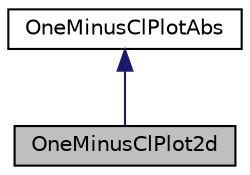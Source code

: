 digraph "OneMinusClPlot2d"
{
  edge [fontname="Helvetica",fontsize="10",labelfontname="Helvetica",labelfontsize="10"];
  node [fontname="Helvetica",fontsize="10",shape=record];
  Node0 [label="OneMinusClPlot2d",height=0.2,width=0.4,color="black", fillcolor="grey75", style="filled", fontcolor="black"];
  Node1 -> Node0 [dir="back",color="midnightblue",fontsize="10",style="solid",fontname="Helvetica"];
  Node1 [label="OneMinusClPlotAbs",height=0.2,width=0.4,color="black", fillcolor="white", style="filled",URL="$class_one_minus_cl_plot_abs.html"];
}
